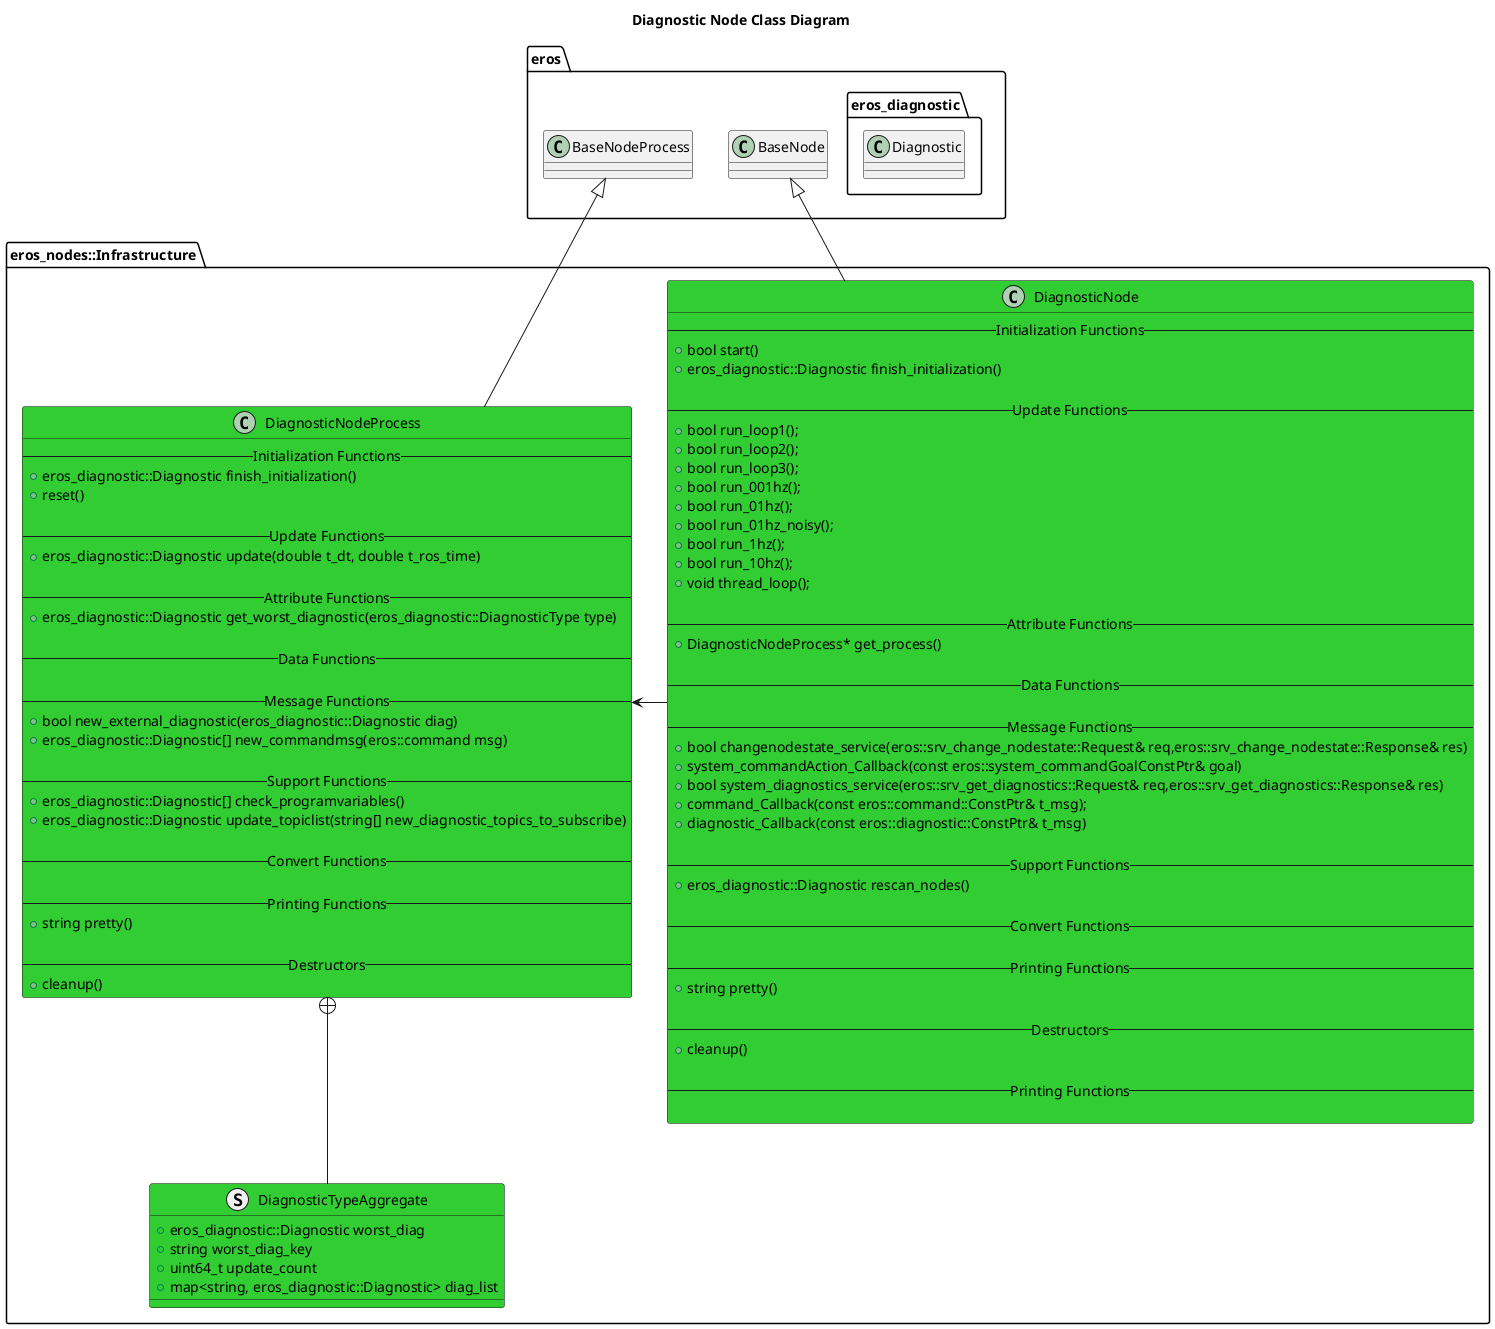 @startuml
title Diagnostic Node Class Diagram
package eros {
    class BaseNode
    class BaseNodeProcess
    namespace eros_diagnostic {
        class Diagnostic
    }
}
namespace eros_nodes::Infrastructure {
    class DiagnosticNode #LimeGreen {
        -- Initialization Functions --
        +bool start()
        +eros_diagnostic::Diagnostic finish_initialization()

        -- Update Functions --
        +bool run_loop1();
        +bool run_loop2();
        +bool run_loop3();
        +bool run_001hz();
        +bool run_01hz();
        +bool run_01hz_noisy();
        +bool run_1hz();
        +bool run_10hz();
        +void thread_loop();

        -- Attribute Functions --
        +DiagnosticNodeProcess* get_process()

        -- Data Functions --

        -- Message Functions --
        +bool changenodestate_service(eros::srv_change_nodestate::Request& req,eros::srv_change_nodestate::Response& res)
        +system_commandAction_Callback(const eros::system_commandGoalConstPtr& goal)
        +bool system_diagnostics_service(eros::srv_get_diagnostics::Request& req,eros::srv_get_diagnostics::Response& res)
        +command_Callback(const eros::command::ConstPtr& t_msg);
        +diagnostic_Callback(const eros::diagnostic::ConstPtr& t_msg)

        -- Support Functions --
        +eros_diagnostic::Diagnostic rescan_nodes()

        -- Convert Functions --
        
        -- Printing Functions --
        +string pretty()

        -- Destructors --
        +cleanup()

        -- Printing Functions --

    }
    struct DiagnosticTypeAggregate #LimeGreen {
        +eros_diagnostic::Diagnostic worst_diag
        +string worst_diag_key
        +uint64_t update_count
        +map<string, eros_diagnostic::Diagnostic> diag_list
    }
    class DiagnosticNodeProcess #LimeGreen {
        -- Initialization Functions --
        +eros_diagnostic::Diagnostic finish_initialization()
        +reset()

        -- Update Functions --
        +eros_diagnostic::Diagnostic update(double t_dt, double t_ros_time)

        -- Attribute Functions --
        +eros_diagnostic::Diagnostic get_worst_diagnostic(eros_diagnostic::DiagnosticType type)

        -- Data Functions --

        -- Message Functions --
        +bool new_external_diagnostic(eros_diagnostic::Diagnostic diag)
        +eros_diagnostic::Diagnostic[] new_commandmsg(eros::command msg)

        -- Support Functions --
        +eros_diagnostic::Diagnostic[] check_programvariables()
        +eros_diagnostic::Diagnostic update_topiclist(string[] new_diagnostic_topics_to_subscribe)

        -- Convert Functions --
        
        -- Printing Functions --
        +string pretty()

        -- Destructors --
        +cleanup()
    }
    DiagnosticNodeProcess +-- DiagnosticTypeAggregate 

    BaseNode <|-- DiagnosticNode
    BaseNodeProcess <|-- DiagnosticNodeProcess
    DiagnosticNode -> DiagnosticNodeProcess 
}

@enduml
